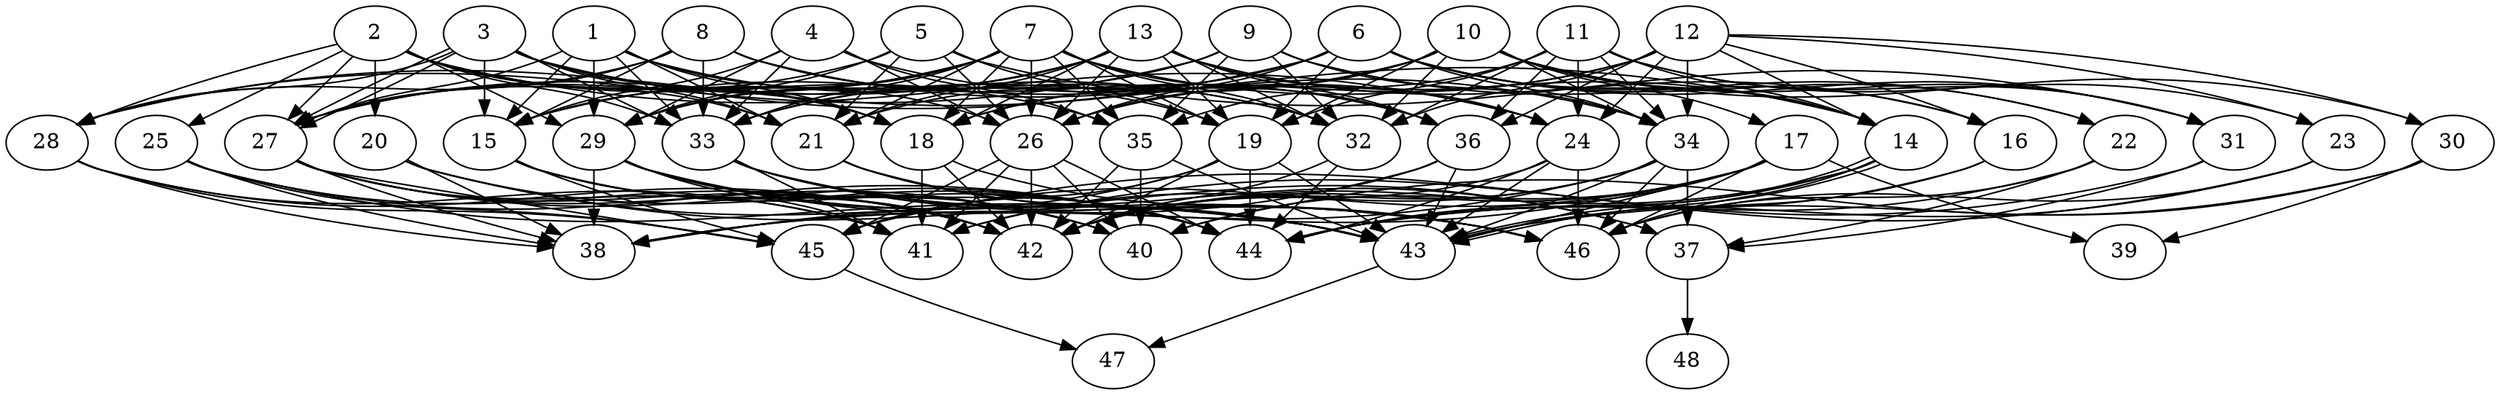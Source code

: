 // DAG (tier=3-complex, mode=data, n=48, ccr=0.544, fat=0.715, density=0.630, regular=0.381, jump=0.268, mindata=4194304, maxdata=33554432)
// DAG automatically generated by daggen at Sun Aug 24 16:33:35 2025
// /home/ermia/Project/Environments/daggen/bin/daggen --dot --ccr 0.544 --fat 0.715 --regular 0.381 --density 0.630 --jump 0.268 --mindata 4194304 --maxdata 33554432 -n 48 
digraph G {
  1 [size="103676413730305664", alpha="0.03", expect_size="51838206865152832"]
  1 -> 15 [size ="2464689472667648"]
  1 -> 18 [size ="2464689472667648"]
  1 -> 21 [size ="2464689472667648"]
  1 -> 26 [size ="2464689472667648"]
  1 -> 27 [size ="2464689472667648"]
  1 -> 29 [size ="2464689472667648"]
  1 -> 32 [size ="2464689472667648"]
  1 -> 33 [size ="2464689472667648"]
  2 [size="3026336517859179520", alpha="0.05", expect_size="1513168258929589760"]
  2 -> 18 [size ="2396437434335232"]
  2 -> 20 [size ="2396437434335232"]
  2 -> 21 [size ="2396437434335232"]
  2 -> 24 [size ="2396437434335232"]
  2 -> 25 [size ="2396437434335232"]
  2 -> 27 [size ="2396437434335232"]
  2 -> 28 [size ="2396437434335232"]
  2 -> 29 [size ="2396437434335232"]
  2 -> 33 [size ="2396437434335232"]
  2 -> 35 [size ="2396437434335232"]
  3 [size="2641560687518401536", alpha="0.19", expect_size="1320780343759200768"]
  3 -> 14 [size ="894446031863808"]
  3 -> 15 [size ="894446031863808"]
  3 -> 18 [size ="894446031863808"]
  3 -> 21 [size ="894446031863808"]
  3 -> 27 [size ="894446031863808"]
  3 -> 27 [size ="894446031863808"]
  3 -> 28 [size ="894446031863808"]
  3 -> 32 [size ="894446031863808"]
  3 -> 33 [size ="894446031863808"]
  4 [size="8469286749212758016", alpha="0.06", expect_size="4234643374606379008"]
  4 -> 15 [size ="4750445297795072"]
  4 -> 24 [size ="4750445297795072"]
  4 -> 26 [size ="4750445297795072"]
  4 -> 29 [size ="4750445297795072"]
  4 -> 33 [size ="4750445297795072"]
  4 -> 35 [size ="4750445297795072"]
  5 [size="171657965796995040", alpha="0.03", expect_size="85828982898497520"]
  5 -> 19 [size ="3603122094080000"]
  5 -> 21 [size ="3603122094080000"]
  5 -> 26 [size ="3603122094080000"]
  5 -> 27 [size ="3603122094080000"]
  5 -> 29 [size ="3603122094080000"]
  5 -> 31 [size ="3603122094080000"]
  6 [size="8209372545429958", alpha="0.05", expect_size="4104686272714979"]
  6 -> 14 [size ="434744651153408"]
  6 -> 15 [size ="434744651153408"]
  6 -> 16 [size ="434744651153408"]
  6 -> 19 [size ="434744651153408"]
  6 -> 21 [size ="434744651153408"]
  6 -> 22 [size ="434744651153408"]
  6 -> 26 [size ="434744651153408"]
  6 -> 28 [size ="434744651153408"]
  6 -> 31 [size ="434744651153408"]
  6 -> 34 [size ="434744651153408"]
  7 [size="9836173846323298304", alpha="0.04", expect_size="4918086923161649152"]
  7 -> 14 [size ="6215357903667200"]
  7 -> 15 [size ="6215357903667200"]
  7 -> 18 [size ="6215357903667200"]
  7 -> 19 [size ="6215357903667200"]
  7 -> 21 [size ="6215357903667200"]
  7 -> 26 [size ="6215357903667200"]
  7 -> 27 [size ="6215357903667200"]
  7 -> 29 [size ="6215357903667200"]
  7 -> 32 [size ="6215357903667200"]
  7 -> 33 [size ="6215357903667200"]
  7 -> 35 [size ="6215357903667200"]
  7 -> 36 [size ="6215357903667200"]
  8 [size="4295770505216000000000", alpha="0.17", expect_size="2147885252608000000000"]
  8 -> 15 [size ="2114060288000000"]
  8 -> 19 [size ="2114060288000000"]
  8 -> 27 [size ="2114060288000000"]
  8 -> 28 [size ="2114060288000000"]
  8 -> 33 [size ="2114060288000000"]
  8 -> 34 [size ="2114060288000000"]
  8 -> 36 [size ="2114060288000000"]
  9 [size="181828164556418048", alpha="0.02", expect_size="90914082278209024"]
  9 -> 22 [size ="4142812450783232"]
  9 -> 28 [size ="4142812450783232"]
  9 -> 32 [size ="4142812450783232"]
  9 -> 33 [size ="4142812450783232"]
  9 -> 34 [size ="4142812450783232"]
  9 -> 35 [size ="4142812450783232"]
  10 [size="34593969314340012032000", alpha="0.04", expect_size="17296984657170006016000"]
  10 -> 14 [size ="8493569618739200"]
  10 -> 17 [size ="8493569618739200"]
  10 -> 18 [size ="8493569618739200"]
  10 -> 19 [size ="8493569618739200"]
  10 -> 26 [size ="8493569618739200"]
  10 -> 30 [size ="8493569618739200"]
  10 -> 31 [size ="8493569618739200"]
  10 -> 32 [size ="8493569618739200"]
  10 -> 33 [size ="8493569618739200"]
  10 -> 34 [size ="8493569618739200"]
  11 [size="9592994004992000000000", alpha="0.05", expect_size="4796497002496000000000"]
  11 -> 14 [size ="3611820032000000"]
  11 -> 19 [size ="3611820032000000"]
  11 -> 23 [size ="3611820032000000"]
  11 -> 24 [size ="3611820032000000"]
  11 -> 31 [size ="3611820032000000"]
  11 -> 32 [size ="3611820032000000"]
  11 -> 34 [size ="3611820032000000"]
  11 -> 35 [size ="3611820032000000"]
  11 -> 36 [size ="3611820032000000"]
  12 [size="7113360899892965376", alpha="0.03", expect_size="3556680449946482688"]
  12 -> 14 [size ="3618089040084992"]
  12 -> 16 [size ="3618089040084992"]
  12 -> 18 [size ="3618089040084992"]
  12 -> 23 [size ="3618089040084992"]
  12 -> 24 [size ="3618089040084992"]
  12 -> 26 [size ="3618089040084992"]
  12 -> 30 [size ="3618089040084992"]
  12 -> 32 [size ="3618089040084992"]
  12 -> 34 [size ="3618089040084992"]
  12 -> 36 [size ="3618089040084992"]
  13 [size="3171729693479015936", alpha="0.08", expect_size="1585864846739507968"]
  13 -> 15 [size ="1269112504320000"]
  13 -> 16 [size ="1269112504320000"]
  13 -> 18 [size ="1269112504320000"]
  13 -> 19 [size ="1269112504320000"]
  13 -> 21 [size ="1269112504320000"]
  13 -> 24 [size ="1269112504320000"]
  13 -> 26 [size ="1269112504320000"]
  13 -> 27 [size ="1269112504320000"]
  13 -> 29 [size ="1269112504320000"]
  13 -> 32 [size ="1269112504320000"]
  13 -> 36 [size ="1269112504320000"]
  14 [size="24167074091630374912", alpha="0.16", expect_size="12083537045815187456"]
  14 -> 42 [size ="8968208878927872"]
  14 -> 43 [size ="8968208878927872"]
  14 -> 43 [size ="8968208878927872"]
  14 -> 44 [size ="8968208878927872"]
  14 -> 46 [size ="8968208878927872"]
  15 [size="1512574267387019264000", alpha="0.13", expect_size="756287133693509632000"]
  15 -> 40 [size ="1054146874572800"]
  15 -> 42 [size ="1054146874572800"]
  15 -> 44 [size ="1054146874572800"]
  15 -> 45 [size ="1054146874572800"]
  16 [size="38006922386875064", alpha="0.00", expect_size="19003461193437532"]
  16 -> 43 [size ="1967284570554368"]
  16 -> 44 [size ="1967284570554368"]
  17 [size="259074590281628032", alpha="0.16", expect_size="129537295140814016"]
  17 -> 38 [size ="6702693154291712"]
  17 -> 39 [size ="6702693154291712"]
  17 -> 40 [size ="6702693154291712"]
  17 -> 42 [size ="6702693154291712"]
  17 -> 43 [size ="6702693154291712"]
  17 -> 44 [size ="6702693154291712"]
  17 -> 45 [size ="6702693154291712"]
  17 -> 46 [size ="6702693154291712"]
  18 [size="578912617727111725056", alpha="0.14", expect_size="289456308863555862528"]
  18 -> 41 [size ="555689252487168"]
  18 -> 42 [size ="555689252487168"]
  18 -> 46 [size ="555689252487168"]
  19 [size="1923130564793208832", alpha="0.02", expect_size="961565282396604416"]
  19 -> 38 [size ="2855503134720000"]
  19 -> 42 [size ="2855503134720000"]
  19 -> 43 [size ="2855503134720000"]
  19 -> 44 [size ="2855503134720000"]
  19 -> 45 [size ="2855503134720000"]
  20 [size="186931324219055136", alpha="0.19", expect_size="93465662109527568"]
  20 -> 38 [size ="4716967705444352"]
  20 -> 43 [size ="4716967705444352"]
  20 -> 44 [size ="4716967705444352"]
  20 -> 46 [size ="4716967705444352"]
  21 [size="71753243040005576", alpha="0.07", expect_size="35876621520002788"]
  21 -> 43 [size ="1799646737334272"]
  21 -> 44 [size ="1799646737334272"]
  21 -> 46 [size ="1799646737334272"]
  22 [size="5881489631498203136", alpha="0.13", expect_size="2940744815749101568"]
  22 -> 37 [size ="1949085091233792"]
  22 -> 44 [size ="1949085091233792"]
  22 -> 46 [size ="1949085091233792"]
  23 [size="32148700317199704", alpha="0.15", expect_size="16074350158599852"]
  23 -> 44 [size ="1688383260721152"]
  23 -> 45 [size ="1688383260721152"]
  23 -> 46 [size ="1688383260721152"]
  24 [size="5233073015538681856", alpha="0.05", expect_size="2616536507769340928"]
  24 -> 42 [size ="2026821373657088"]
  24 -> 43 [size ="2026821373657088"]
  24 -> 44 [size ="2026821373657088"]
  24 -> 46 [size ="2026821373657088"]
  25 [size="102023154942703584", alpha="0.10", expect_size="51011577471351792"]
  25 -> 38 [size ="1800138242654208"]
  25 -> 42 [size ="1800138242654208"]
  25 -> 43 [size ="1800138242654208"]
  25 -> 44 [size ="1800138242654208"]
  25 -> 45 [size ="1800138242654208"]
  26 [size="13972933597585976", alpha="0.16", expect_size="6986466798792988"]
  26 -> 40 [size ="1317229232652288"]
  26 -> 41 [size ="1317229232652288"]
  26 -> 42 [size ="1317229232652288"]
  26 -> 44 [size ="1317229232652288"]
  26 -> 45 [size ="1317229232652288"]
  27 [size="564892845272902976", alpha="0.17", expect_size="282446422636451488"]
  27 -> 38 [size ="601522115182592"]
  27 -> 40 [size ="601522115182592"]
  27 -> 41 [size ="601522115182592"]
  27 -> 42 [size ="601522115182592"]
  27 -> 44 [size ="601522115182592"]
  27 -> 45 [size ="601522115182592"]
  28 [size="87741490285762208", alpha="0.03", expect_size="43870745142881104"]
  28 -> 38 [size ="5946605568000000"]
  28 -> 41 [size ="5946605568000000"]
  28 -> 42 [size ="5946605568000000"]
  28 -> 45 [size ="5946605568000000"]
  29 [size="84245431205300864", alpha="0.02", expect_size="42122715602650432"]
  29 -> 37 [size ="4780436039401472"]
  29 -> 38 [size ="4780436039401472"]
  29 -> 40 [size ="4780436039401472"]
  29 -> 41 [size ="4780436039401472"]
  29 -> 42 [size ="4780436039401472"]
  29 -> 43 [size ="4780436039401472"]
  29 -> 46 [size ="4780436039401472"]
  30 [size="1327694735455027456", alpha="0.10", expect_size="663847367727513728"]
  30 -> 39 [size ="617827052552192"]
  30 -> 40 [size ="617827052552192"]
  30 -> 43 [size ="617827052552192"]
  31 [size="63056456974875168", alpha="0.06", expect_size="31528228487437584"]
  31 -> 37 [size ="7301176001298432"]
  31 -> 41 [size ="7301176001298432"]
  32 [size="23452283932014540750848", alpha="0.04", expect_size="11726141966007270375424"]
  32 -> 42 [size ="6554608386179072"]
  32 -> 44 [size ="6554608386179072"]
  33 [size="296493297503506944", alpha="0.04", expect_size="148246648751753472"]
  33 -> 37 [size ="7323961977208832"]
  33 -> 41 [size ="7323961977208832"]
  33 -> 43 [size ="7323961977208832"]
  33 -> 44 [size ="7323961977208832"]
  33 -> 46 [size ="7323961977208832"]
  34 [size="12100667575060088832", alpha="0.16", expect_size="6050333787530044416"]
  34 -> 37 [size ="4083002640433152"]
  34 -> 38 [size ="4083002640433152"]
  34 -> 41 [size ="4083002640433152"]
  34 -> 42 [size ="4083002640433152"]
  34 -> 43 [size ="4083002640433152"]
  34 -> 46 [size ="4083002640433152"]
  35 [size="1643636058076744704", alpha="0.19", expect_size="821818029038372352"]
  35 -> 40 [size ="637710041612288"]
  35 -> 42 [size ="637710041612288"]
  35 -> 43 [size ="637710041612288"]
  36 [size="13617315200453664768", alpha="0.13", expect_size="6808657600226832384"]
  36 -> 38 [size ="8608197900238848"]
  36 -> 42 [size ="8608197900238848"]
  36 -> 43 [size ="8608197900238848"]
  37 [size="10152770133420161368064", alpha="0.15", expect_size="5076385066710080684032"]
  37 -> 48 [size ="3750993883824128"]
  38 [size="2335679485049655263232", alpha="0.04", expect_size="1167839742524827631616"]
  39 [size="94741697287364000", alpha="0.06", expect_size="47370848643682000"]
  40 [size="1280580225362672896", alpha="0.08", expect_size="640290112681336448"]
  41 [size="3559856549366638592", alpha="0.04", expect_size="1779928274683319296"]
  42 [size="1108200611408508416", alpha="0.06", expect_size="554100305704254208"]
  43 [size="95406808466513632", alpha="0.08", expect_size="47703404233256816"]
  43 -> 47 [size ="2263359483281408"]
  44 [size="136974430536776810496", alpha="0.13", expect_size="68487215268388405248"]
  45 [size="35888304507090708201472", alpha="0.06", expect_size="17944152253545354100736"]
  45 -> 47 [size ="8704128242941952"]
  46 [size="1774078100630354788352", alpha="0.15", expect_size="887039050315177394176"]
  47 [size="1685531053663567616", alpha="0.14", expect_size="842765526831783808"]
  48 [size="329964993396530944", alpha="0.11", expect_size="164982496698265472"]
}